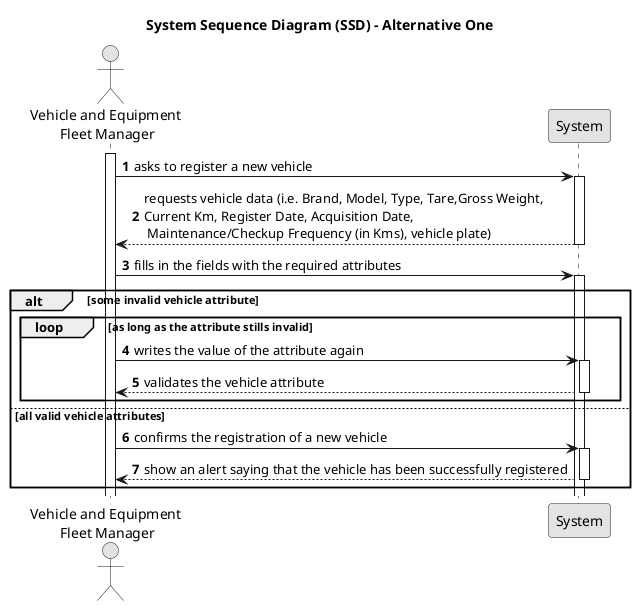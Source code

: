 @startuml
skinparam monochrome true
skinparam packageStyle rectangle
skinparam shadowing false

title System Sequence Diagram (SSD) - Alternative One

autonumber

actor "Vehicle and Equipment \nFleet Manager" as VFM
participant "System" as System

activate VFM

    VFM -> System : asks to register a new vehicle
    activate System

        System --> VFM : requests vehicle data (i.e. Brand, Model, Type, Tare,Gross Weight, \nCurrent Km, Register Date, Acquisition Date,\n Maintenance/Checkup Frequency (in Kms), vehicle plate)
    deactivate System

    VFM -> System : fills in the fields with the required attributes
    activate System

    alt some invalid vehicle attribute
        loop as long as the attribute stills invalid
               VFM -> System : writes the value of the attribute again
                    activate System

                        System --> VFM : validates the vehicle attribute
                    deactivate System
        end
    else all valid vehicle attributes
        VFM -> System : confirms the registration of a new vehicle
            activate System

        System --> VFM : show an alert saying that the vehicle has been successfully registered
            deactivate System
    end

@enduml